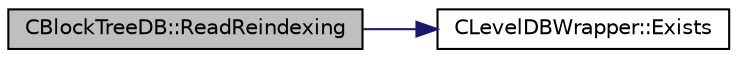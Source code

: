 digraph "CBlockTreeDB::ReadReindexing"
{
  edge [fontname="Helvetica",fontsize="10",labelfontname="Helvetica",labelfontsize="10"];
  node [fontname="Helvetica",fontsize="10",shape=record];
  rankdir="LR";
  Node21 [label="CBlockTreeDB::ReadReindexing",height=0.2,width=0.4,color="black", fillcolor="grey75", style="filled", fontcolor="black"];
  Node21 -> Node22 [color="midnightblue",fontsize="10",style="solid",fontname="Helvetica"];
  Node22 [label="CLevelDBWrapper::Exists",height=0.2,width=0.4,color="black", fillcolor="white", style="filled",URL="$class_c_level_d_b_wrapper.html#a43c427da8e32af87a09d3cb60353ef0e"];
}

